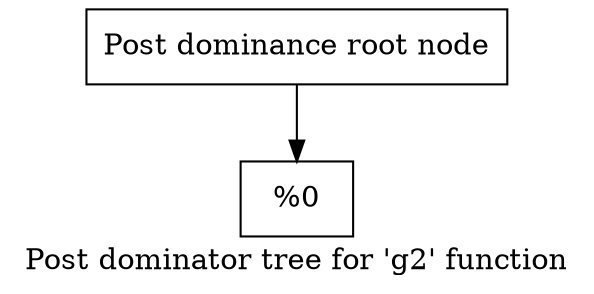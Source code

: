 digraph "Post dominator tree for 'g2' function" {
	label="Post dominator tree for 'g2' function";

	Node0x21e2320 [shape=record,label="{Post dominance root node}"];
	Node0x21e2320 -> Node0x21e2360;
	Node0x21e2360 [shape=record,label="{%0}"];
}
